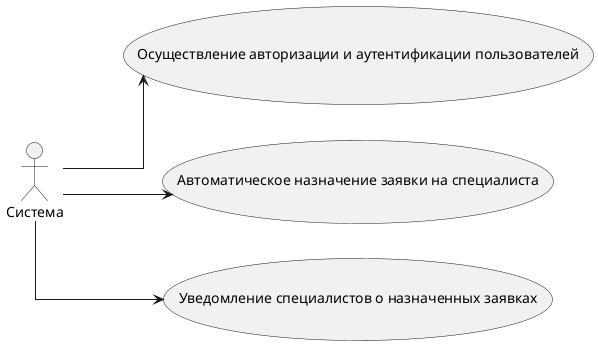 @startuml
left to right direction
skinparam linetype ortho

Система --> (Осуществление авторизации и аутентификации пользователей)
Система --> (Автоматическое назначение заявки на специалиста)
Система --> (Уведомление специалистов о назначенных заявках)

@enduml